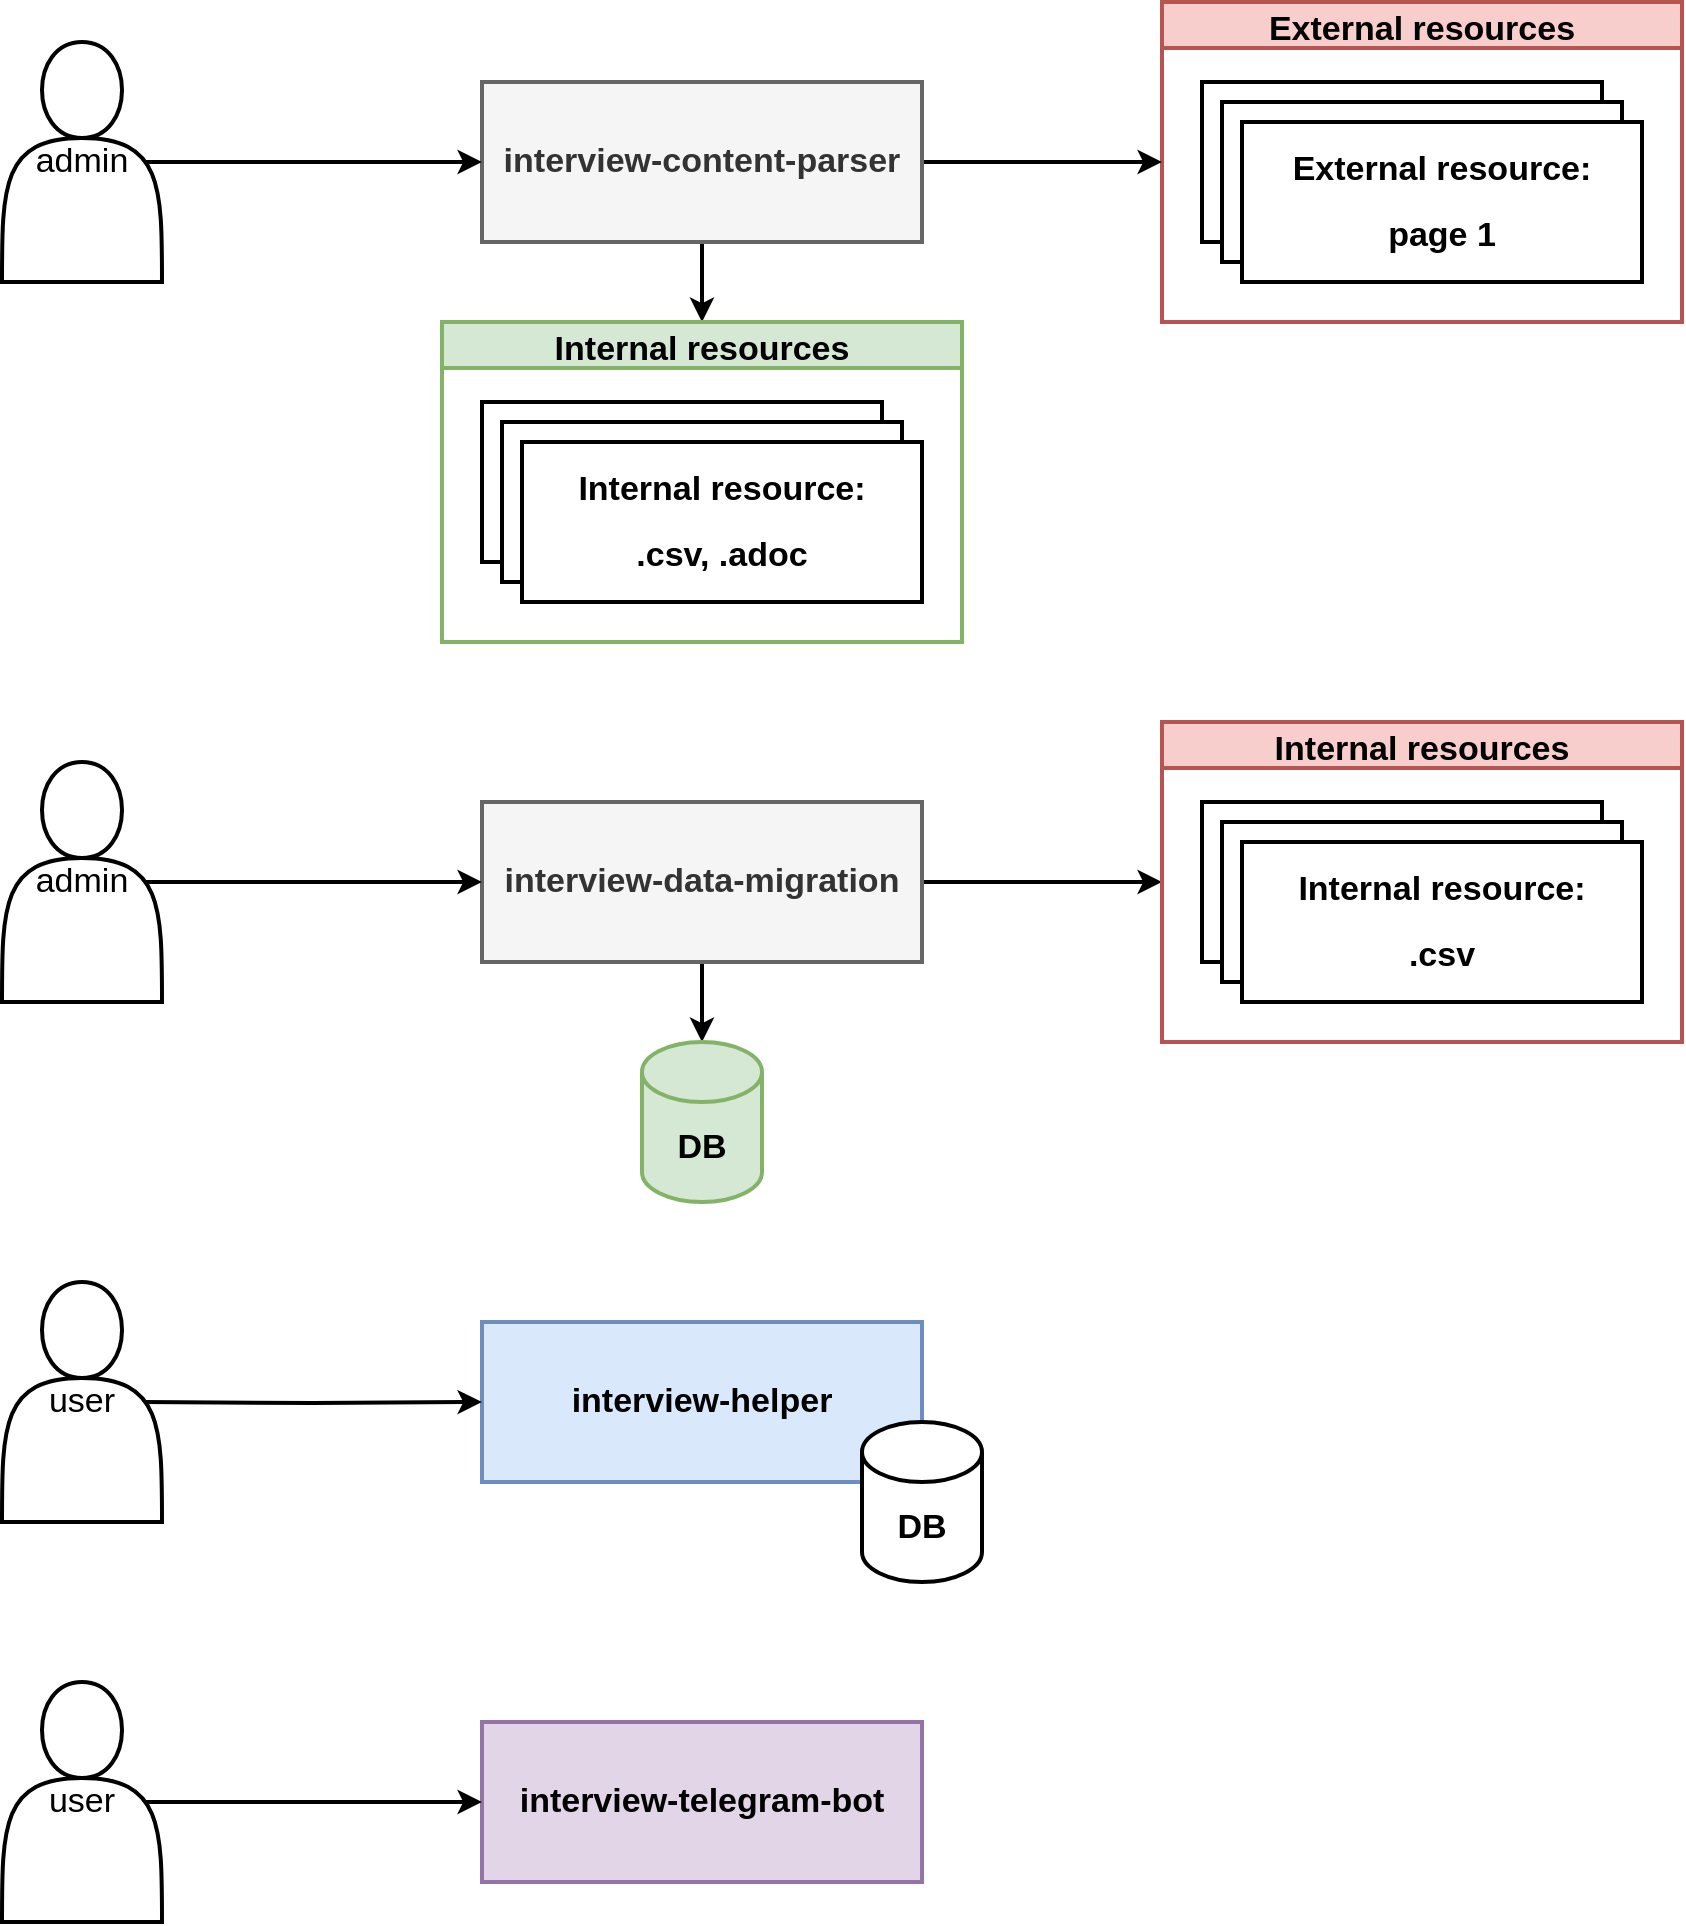 <mxfile version="15.5.4" type="embed" pages="2"><diagram id="S3GhHxyuLjVFzFILbFPm" name="current"><mxGraphModel dx="898" dy="750" grid="1" gridSize="10" guides="1" tooltips="1" connect="1" arrows="1" fold="1" page="1" pageScale="1" pageWidth="850" pageHeight="1100" math="0" shadow="0"><root><mxCell id="0"/><mxCell id="1" parent="0"/><mxCell id="6sqd208aEAm2AJhOtNgs-43" value="External resources" style="swimlane;strokeWidth=2;fontSize=17;fillColor=#f8cecc;strokeColor=#b85450;" parent="1" vertex="1"><mxGeometry x="620" y="40" width="260" height="160" as="geometry"/></mxCell><mxCell id="6sqd208aEAm2AJhOtNgs-44" value="&lt;p&gt;&lt;font style=&quot;font-size: 17px&quot;&gt;&lt;b&gt;External resource:&lt;/b&gt;&lt;/font&gt;&lt;/p&gt;&lt;p&gt;&lt;font style=&quot;font-size: 17px&quot;&gt;&lt;b&gt;page 1&lt;/b&gt;&lt;/font&gt;&lt;/p&gt;" style="rounded=0;whiteSpace=wrap;html=1;strokeWidth=2;" parent="6sqd208aEAm2AJhOtNgs-43" vertex="1"><mxGeometry x="20" y="40" width="200" height="80" as="geometry"/></mxCell><mxCell id="6sqd208aEAm2AJhOtNgs-45" value="&lt;p&gt;&lt;font style=&quot;font-size: 17px&quot;&gt;&lt;b&gt;External resource:&lt;/b&gt;&lt;/font&gt;&lt;/p&gt;&lt;p&gt;&lt;font style=&quot;font-size: 17px&quot;&gt;&lt;b&gt;page 1&lt;/b&gt;&lt;/font&gt;&lt;/p&gt;" style="rounded=0;whiteSpace=wrap;html=1;strokeWidth=2;" parent="1" vertex="1"><mxGeometry x="650" y="90" width="200" height="80" as="geometry"/></mxCell><mxCell id="6sqd208aEAm2AJhOtNgs-46" value="&lt;p&gt;&lt;font style=&quot;font-size: 17px&quot;&gt;&lt;b&gt;External resource:&lt;/b&gt;&lt;/font&gt;&lt;/p&gt;&lt;p&gt;&lt;font style=&quot;font-size: 17px&quot;&gt;&lt;b&gt;page 1&lt;/b&gt;&lt;/font&gt;&lt;/p&gt;" style="rounded=0;whiteSpace=wrap;html=1;strokeWidth=2;" parent="1" vertex="1"><mxGeometry x="660" y="100" width="200" height="80" as="geometry"/></mxCell><mxCell id="6sqd208aEAm2AJhOtNgs-52" style="edgeStyle=orthogonalEdgeStyle;rounded=0;orthogonalLoop=1;jettySize=auto;html=1;exitX=1;exitY=0.5;exitDx=0;exitDy=0;entryX=0;entryY=0.5;entryDx=0;entryDy=0;strokeWidth=2;" parent="1" source="6sqd208aEAm2AJhOtNgs-47" target="6sqd208aEAm2AJhOtNgs-43" edge="1"><mxGeometry relative="1" as="geometry"/></mxCell><mxCell id="6sqd208aEAm2AJhOtNgs-53" style="edgeStyle=orthogonalEdgeStyle;rounded=0;orthogonalLoop=1;jettySize=auto;html=1;exitX=0.5;exitY=1;exitDx=0;exitDy=0;strokeWidth=2;" parent="1" source="6sqd208aEAm2AJhOtNgs-47" edge="1"><mxGeometry relative="1" as="geometry"><mxPoint x="390" y="200" as="targetPoint"/></mxGeometry></mxCell><mxCell id="6sqd208aEAm2AJhOtNgs-47" value="&lt;p&gt;&lt;span style=&quot;font-size: 17px&quot;&gt;&lt;b&gt;interview-content-parser&lt;/b&gt;&lt;/span&gt;&lt;/p&gt;" style="rounded=0;whiteSpace=wrap;html=1;strokeWidth=2;fillColor=#f5f5f5;fontColor=#333333;strokeColor=#666666;" parent="1" vertex="1"><mxGeometry x="280" y="80" width="220" height="80" as="geometry"/></mxCell><mxCell id="6sqd208aEAm2AJhOtNgs-49" style="edgeStyle=orthogonalEdgeStyle;rounded=0;orthogonalLoop=1;jettySize=auto;html=1;exitX=0.9;exitY=0.5;exitDx=0;exitDy=0;entryX=0;entryY=0.5;entryDx=0;entryDy=0;strokeWidth=2;exitPerimeter=0;" parent="1" source="6sqd208aEAm2AJhOtNgs-48" target="6sqd208aEAm2AJhOtNgs-47" edge="1"><mxGeometry relative="1" as="geometry"/></mxCell><mxCell id="6sqd208aEAm2AJhOtNgs-48" value="admin" style="shape=actor;whiteSpace=wrap;html=1;fontSize=17;strokeWidth=2;" parent="1" vertex="1"><mxGeometry x="40" y="60" width="80" height="120" as="geometry"/></mxCell><mxCell id="6sqd208aEAm2AJhOtNgs-56" value="Internal resources" style="swimlane;strokeWidth=2;fontSize=17;fillColor=#d5e8d4;strokeColor=#82b366;" parent="1" vertex="1"><mxGeometry x="260" y="200" width="260" height="160" as="geometry"/></mxCell><mxCell id="6sqd208aEAm2AJhOtNgs-57" value="&lt;p&gt;&lt;font style=&quot;font-size: 17px&quot;&gt;&lt;b&gt;External resource:&lt;/b&gt;&lt;/font&gt;&lt;/p&gt;&lt;p&gt;&lt;font style=&quot;font-size: 17px&quot;&gt;&lt;b&gt;page 1&lt;/b&gt;&lt;/font&gt;&lt;/p&gt;" style="rounded=0;whiteSpace=wrap;html=1;strokeWidth=2;" parent="6sqd208aEAm2AJhOtNgs-56" vertex="1"><mxGeometry x="20" y="40" width="200" height="80" as="geometry"/></mxCell><mxCell id="6sqd208aEAm2AJhOtNgs-58" value="&lt;p&gt;&lt;font style=&quot;font-size: 17px&quot;&gt;&lt;b&gt;External resource:&lt;/b&gt;&lt;/font&gt;&lt;/p&gt;&lt;p&gt;&lt;font style=&quot;font-size: 17px&quot;&gt;&lt;b&gt;page 1&lt;/b&gt;&lt;/font&gt;&lt;/p&gt;" style="rounded=0;whiteSpace=wrap;html=1;strokeWidth=2;" parent="6sqd208aEAm2AJhOtNgs-56" vertex="1"><mxGeometry x="30" y="50" width="200" height="80" as="geometry"/></mxCell><mxCell id="6sqd208aEAm2AJhOtNgs-59" value="&lt;p&gt;&lt;font style=&quot;font-size: 17px&quot;&gt;&lt;b&gt;Internal resource:&lt;/b&gt;&lt;/font&gt;&lt;/p&gt;&lt;p&gt;&lt;span style=&quot;font-size: 17px;&quot;&gt;&lt;b&gt;.csv, .adoc&lt;/b&gt;&lt;/span&gt;&lt;/p&gt;" style="rounded=0;whiteSpace=wrap;html=1;strokeWidth=2;" parent="6sqd208aEAm2AJhOtNgs-56" vertex="1"><mxGeometry x="40" y="60" width="200" height="80" as="geometry"/></mxCell><mxCell id="6sqd208aEAm2AJhOtNgs-64" style="edgeStyle=orthogonalEdgeStyle;rounded=0;orthogonalLoop=1;jettySize=auto;html=1;exitX=1;exitY=0.5;exitDx=0;exitDy=0;entryX=0;entryY=0.5;entryDx=0;entryDy=0;strokeWidth=2;" parent="1" source="6sqd208aEAm2AJhOtNgs-66" edge="1"><mxGeometry relative="1" as="geometry"><mxPoint x="620" y="480" as="targetPoint"/></mxGeometry></mxCell><mxCell id="6sqd208aEAm2AJhOtNgs-65" style="edgeStyle=orthogonalEdgeStyle;rounded=0;orthogonalLoop=1;jettySize=auto;html=1;exitX=0.5;exitY=1;exitDx=0;exitDy=0;strokeWidth=2;" parent="1" source="6sqd208aEAm2AJhOtNgs-66" edge="1"><mxGeometry relative="1" as="geometry"><mxPoint x="390" y="560" as="targetPoint"/></mxGeometry></mxCell><mxCell id="6sqd208aEAm2AJhOtNgs-66" value="&lt;span style=&quot;font-size: 17px;&quot;&gt;&lt;b&gt;interview-data-migration&lt;/b&gt;&lt;/span&gt;&lt;span style=&quot;font-size: 17px;&quot;&gt;&lt;b&gt;&lt;br&gt;&lt;/b&gt;&lt;/span&gt;" style="rounded=0;whiteSpace=wrap;html=1;strokeWidth=2;fillColor=#f5f5f5;fontColor=#333333;strokeColor=#666666;" parent="1" vertex="1"><mxGeometry x="280" y="440" width="220" height="80" as="geometry"/></mxCell><mxCell id="6sqd208aEAm2AJhOtNgs-68" value="admin" style="shape=actor;whiteSpace=wrap;html=1;fontSize=17;strokeWidth=2;" parent="1" vertex="1"><mxGeometry x="40" y="420" width="80" height="120" as="geometry"/></mxCell><mxCell id="6sqd208aEAm2AJhOtNgs-69" value="Internal resources" style="swimlane;strokeWidth=2;fontSize=17;fillColor=#f8cecc;strokeColor=#b85450;" parent="1" vertex="1"><mxGeometry x="620" y="400" width="260" height="160" as="geometry"/></mxCell><mxCell id="6sqd208aEAm2AJhOtNgs-70" value="&lt;p&gt;&lt;font style=&quot;font-size: 17px&quot;&gt;&lt;b&gt;External resource:&lt;/b&gt;&lt;/font&gt;&lt;/p&gt;&lt;p&gt;&lt;font style=&quot;font-size: 17px&quot;&gt;&lt;b&gt;page 1&lt;/b&gt;&lt;/font&gt;&lt;/p&gt;" style="rounded=0;whiteSpace=wrap;html=1;strokeWidth=2;" parent="6sqd208aEAm2AJhOtNgs-69" vertex="1"><mxGeometry x="20" y="40" width="200" height="80" as="geometry"/></mxCell><mxCell id="6sqd208aEAm2AJhOtNgs-71" value="&lt;p&gt;&lt;font style=&quot;font-size: 17px&quot;&gt;&lt;b&gt;External resource:&lt;/b&gt;&lt;/font&gt;&lt;/p&gt;&lt;p&gt;&lt;font style=&quot;font-size: 17px&quot;&gt;&lt;b&gt;page 1&lt;/b&gt;&lt;/font&gt;&lt;/p&gt;" style="rounded=0;whiteSpace=wrap;html=1;strokeWidth=2;" parent="6sqd208aEAm2AJhOtNgs-69" vertex="1"><mxGeometry x="30" y="50" width="200" height="80" as="geometry"/></mxCell><mxCell id="6sqd208aEAm2AJhOtNgs-72" value="&lt;p&gt;&lt;font style=&quot;font-size: 17px&quot;&gt;&lt;b&gt;Internal resource:&lt;/b&gt;&lt;/font&gt;&lt;/p&gt;&lt;p&gt;&lt;span style=&quot;font-size: 17px;&quot;&gt;&lt;b&gt;.csv&lt;/b&gt;&lt;/span&gt;&lt;/p&gt;" style="rounded=0;whiteSpace=wrap;html=1;strokeWidth=2;" parent="6sqd208aEAm2AJhOtNgs-69" vertex="1"><mxGeometry x="40" y="60" width="200" height="80" as="geometry"/></mxCell><mxCell id="6sqd208aEAm2AJhOtNgs-73" value="&lt;b&gt;DB&lt;/b&gt;" style="shape=cylinder3;whiteSpace=wrap;html=1;boundedLbl=1;backgroundOutline=1;size=15;fontSize=17;strokeWidth=2;fillColor=#d5e8d4;strokeColor=#82b366;" parent="1" vertex="1"><mxGeometry x="360" y="560" width="60" height="80" as="geometry"/></mxCell><mxCell id="6sqd208aEAm2AJhOtNgs-76" value="&lt;span style=&quot;font-size: 17px;&quot;&gt;&lt;b&gt;interview-helper&lt;/b&gt;&lt;/span&gt;&lt;span style=&quot;font-size: 17px;&quot;&gt;&lt;b&gt;&lt;br&gt;&lt;/b&gt;&lt;/span&gt;" style="rounded=0;whiteSpace=wrap;html=1;strokeWidth=2;fillColor=#dae8fc;strokeColor=#6c8ebf;" parent="1" vertex="1"><mxGeometry x="280" y="700" width="220" height="80" as="geometry"/></mxCell><mxCell id="6sqd208aEAm2AJhOtNgs-77" style="edgeStyle=orthogonalEdgeStyle;rounded=0;orthogonalLoop=1;jettySize=auto;html=1;exitX=0.9;exitY=0.5;exitDx=0;exitDy=0;entryX=0;entryY=0.5;entryDx=0;entryDy=0;strokeWidth=2;exitPerimeter=0;" parent="1" source="6sqd208aEAm2AJhOtNgs-68" target="6sqd208aEAm2AJhOtNgs-66" edge="1"><mxGeometry relative="1" as="geometry"/></mxCell><mxCell id="6sqd208aEAm2AJhOtNgs-104" style="edgeStyle=orthogonalEdgeStyle;rounded=0;orthogonalLoop=1;jettySize=auto;html=1;entryX=0;entryY=0.5;entryDx=0;entryDy=0;strokeWidth=2;" parent="1" target="6sqd208aEAm2AJhOtNgs-76" edge="1"><mxGeometry relative="1" as="geometry"><mxPoint x="110" y="740" as="sourcePoint"/></mxGeometry></mxCell><mxCell id="6sqd208aEAm2AJhOtNgs-78" value="user" style="shape=actor;whiteSpace=wrap;html=1;fontSize=17;strokeWidth=2;" parent="1" vertex="1"><mxGeometry x="40" y="680" width="80" height="120" as="geometry"/></mxCell><mxCell id="6sqd208aEAm2AJhOtNgs-83" value="&lt;b&gt;DB&lt;/b&gt;" style="shape=cylinder3;whiteSpace=wrap;html=1;boundedLbl=1;backgroundOutline=1;size=15;fontSize=17;strokeWidth=2;" parent="1" vertex="1"><mxGeometry x="470" y="750" width="60" height="80" as="geometry"/></mxCell><mxCell id="6sqd208aEAm2AJhOtNgs-100" value="&lt;span style=&quot;font-size: 17px;&quot;&gt;&lt;b&gt;interview-telegram-bot&lt;/b&gt;&lt;/span&gt;" style="rounded=0;whiteSpace=wrap;html=1;strokeWidth=2;fillColor=#e1d5e7;strokeColor=#9673a6;" parent="1" vertex="1"><mxGeometry x="280" y="900" width="220" height="80" as="geometry"/></mxCell><mxCell id="6sqd208aEAm2AJhOtNgs-101" value="user" style="shape=actor;whiteSpace=wrap;html=1;fontSize=17;strokeWidth=2;" parent="1" vertex="1"><mxGeometry x="40" y="880" width="80" height="120" as="geometry"/></mxCell><mxCell id="6sqd208aEAm2AJhOtNgs-103" style="edgeStyle=orthogonalEdgeStyle;rounded=0;orthogonalLoop=1;jettySize=auto;html=1;exitX=0.9;exitY=0.5;exitDx=0;exitDy=0;entryX=0;entryY=0.5;entryDx=0;entryDy=0;strokeWidth=2;exitPerimeter=0;" parent="1" source="6sqd208aEAm2AJhOtNgs-101" target="6sqd208aEAm2AJhOtNgs-100" edge="1"><mxGeometry relative="1" as="geometry"/></mxCell></root></mxGraphModel></diagram><diagram name="future" id="bwKxxpGNUVHhIjONayEd"><mxGraphModel dx="898" dy="406" grid="1" gridSize="10" guides="1" tooltips="1" connect="1" arrows="1" fold="1" page="1" pageScale="1" pageWidth="850" pageHeight="1100" math="0" shadow="0"><root><mxCell id="fYQJ-SwcIMSNfxXUZHLS-0"/><mxCell id="fYQJ-SwcIMSNfxXUZHLS-1" parent="fYQJ-SwcIMSNfxXUZHLS-0"/><mxCell id="fYQJ-SwcIMSNfxXUZHLS-29" value="&lt;span style=&quot;font-size: 17px;&quot;&gt;&lt;b&gt;interview-helper-api&lt;/b&gt;&lt;/span&gt;&lt;span style=&quot;font-size: 17px;&quot;&gt;&lt;b&gt;&lt;br&gt;&lt;/b&gt;&lt;/span&gt;" style="rounded=0;whiteSpace=wrap;html=1;strokeWidth=2;fillColor=#dae8fc;strokeColor=#6c8ebf;" vertex="1" parent="fYQJ-SwcIMSNfxXUZHLS-1"><mxGeometry x="680" y="90" width="220" height="80" as="geometry"/></mxCell><mxCell id="fYQJ-SwcIMSNfxXUZHLS-30" style="edgeStyle=orthogonalEdgeStyle;rounded=0;orthogonalLoop=1;jettySize=auto;html=1;exitX=0.9;exitY=0.5;exitDx=0;exitDy=0;exitPerimeter=0;entryX=0;entryY=0.5;entryDx=0;entryDy=0;strokeWidth=2;" edge="1" parent="fYQJ-SwcIMSNfxXUZHLS-1" source="fYQJ-SwcIMSNfxXUZHLS-32" target="fYQJ-SwcIMSNfxXUZHLS-40"><mxGeometry relative="1" as="geometry"/></mxCell><mxCell id="fYQJ-SwcIMSNfxXUZHLS-31" style="edgeStyle=orthogonalEdgeStyle;rounded=0;orthogonalLoop=1;jettySize=auto;html=1;exitX=0.9;exitY=0.5;exitDx=0;exitDy=0;exitPerimeter=0;entryX=0;entryY=0.5;entryDx=0;entryDy=0;strokeWidth=2;" edge="1" parent="fYQJ-SwcIMSNfxXUZHLS-1" source="fYQJ-SwcIMSNfxXUZHLS-32" target="fYQJ-SwcIMSNfxXUZHLS-41"><mxGeometry relative="1" as="geometry"/></mxCell><mxCell id="fYQJ-SwcIMSNfxXUZHLS-32" value="user" style="shape=actor;whiteSpace=wrap;html=1;fontSize=17;strokeWidth=2;" vertex="1" parent="fYQJ-SwcIMSNfxXUZHLS-1"><mxGeometry x="40" y="70" width="80" height="120" as="geometry"/></mxCell><mxCell id="fYQJ-SwcIMSNfxXUZHLS-33" value="&lt;b&gt;DB&lt;/b&gt;" style="shape=cylinder3;whiteSpace=wrap;html=1;boundedLbl=1;backgroundOutline=1;size=15;fontSize=17;strokeWidth=2;" vertex="1" parent="fYQJ-SwcIMSNfxXUZHLS-1"><mxGeometry x="870" y="140" width="60" height="80" as="geometry"/></mxCell><mxCell id="fYQJ-SwcIMSNfxXUZHLS-34" value="" style="rounded=0;orthogonalLoop=1;jettySize=auto;html=1;endArrow=halfCircle;endFill=0;endSize=6;strokeWidth=2;sketch=0;fontFamily=Helvetica;fontSize=17;edgeStyle=orthogonalEdgeStyle;exitX=1;exitY=0.5;exitDx=0;exitDy=0;" edge="1" parent="fYQJ-SwcIMSNfxXUZHLS-1" source="fYQJ-SwcIMSNfxXUZHLS-40" target="fYQJ-SwcIMSNfxXUZHLS-36"><mxGeometry relative="1" as="geometry"><mxPoint x="512.0" y="160" as="sourcePoint"/><mxPoint x="580" y="140" as="targetPoint"/><Array as="points"><mxPoint x="550" y="80"/><mxPoint x="550" y="110"/></Array></mxGeometry></mxCell><mxCell id="fYQJ-SwcIMSNfxXUZHLS-35" value="" style="rounded=0;orthogonalLoop=1;jettySize=auto;html=1;endArrow=none;endFill=0;sketch=0;sourcePerimeterSpacing=0;targetPerimeterSpacing=0;fontFamily=Helvetica;fontSize=17;strokeWidth=2;edgeStyle=orthogonalEdgeStyle;exitX=0;exitY=0.25;exitDx=0;exitDy=0;" edge="1" parent="fYQJ-SwcIMSNfxXUZHLS-1" source="fYQJ-SwcIMSNfxXUZHLS-29" target="fYQJ-SwcIMSNfxXUZHLS-36"><mxGeometry relative="1" as="geometry"><mxPoint x="680" y="130" as="sourcePoint"/><mxPoint x="620" y="110" as="targetPoint"/><Array as="points"/></mxGeometry></mxCell><mxCell id="fYQJ-SwcIMSNfxXUZHLS-36" value="" style="ellipse;whiteSpace=wrap;html=1;align=center;aspect=fixed;resizable=0;points=[];outlineConnect=0;sketch=0;fontFamily=Helvetica;fontSize=17;strokeWidth=2;" vertex="1" parent="fYQJ-SwcIMSNfxXUZHLS-1"><mxGeometry x="596" y="105" width="10" height="10" as="geometry"/></mxCell><mxCell id="fYQJ-SwcIMSNfxXUZHLS-40" value="&lt;span style=&quot;font-size: 17px;&quot;&gt;&lt;b&gt;interview-helper-web&lt;/b&gt;&lt;/span&gt;&lt;span style=&quot;font-size: 17px;&quot;&gt;&lt;b&gt;&lt;br&gt;&lt;/b&gt;&lt;/span&gt;" style="rounded=0;whiteSpace=wrap;html=1;strokeWidth=2;fillColor=#dae8fc;strokeColor=#6c8ebf;" vertex="1" parent="fYQJ-SwcIMSNfxXUZHLS-1"><mxGeometry x="280" y="40" width="220" height="80" as="geometry"/></mxCell><mxCell id="fYQJ-SwcIMSNfxXUZHLS-41" value="&lt;span style=&quot;font-size: 17px;&quot;&gt;&lt;b&gt;interview-helper-bot-telegram&lt;/b&gt;&lt;/span&gt;&lt;span style=&quot;font-size: 17px;&quot;&gt;&lt;b&gt;&lt;br&gt;&lt;/b&gt;&lt;/span&gt;" style="rounded=0;whiteSpace=wrap;html=1;strokeWidth=2;fillColor=#e1d5e7;strokeColor=#9673a6;" vertex="1" parent="fYQJ-SwcIMSNfxXUZHLS-1"><mxGeometry x="280" y="140" width="220" height="80" as="geometry"/></mxCell><mxCell id="fYQJ-SwcIMSNfxXUZHLS-42" value="" style="rounded=0;orthogonalLoop=1;jettySize=auto;html=1;endArrow=none;endFill=0;sketch=0;sourcePerimeterSpacing=0;targetPerimeterSpacing=0;fontFamily=Helvetica;fontSize=17;strokeWidth=2;edgeStyle=orthogonalEdgeStyle;exitX=0;exitY=0.25;exitDx=0;exitDy=0;" edge="1" parent="fYQJ-SwcIMSNfxXUZHLS-1" target="fYQJ-SwcIMSNfxXUZHLS-43"><mxGeometry relative="1" as="geometry"><mxPoint x="680" y="150" as="sourcePoint"/><mxPoint x="620" y="150" as="targetPoint"/><Array as="points"/></mxGeometry></mxCell><mxCell id="fYQJ-SwcIMSNfxXUZHLS-43" value="" style="ellipse;whiteSpace=wrap;html=1;align=center;aspect=fixed;resizable=0;points=[];outlineConnect=0;sketch=0;fontFamily=Helvetica;fontSize=17;strokeWidth=2;" vertex="1" parent="fYQJ-SwcIMSNfxXUZHLS-1"><mxGeometry x="596" y="145" width="10" height="10" as="geometry"/></mxCell><mxCell id="fYQJ-SwcIMSNfxXUZHLS-44" value="" style="rounded=0;orthogonalLoop=1;jettySize=auto;html=1;endArrow=halfCircle;endFill=0;endSize=6;strokeWidth=2;sketch=0;fontFamily=Helvetica;fontSize=17;edgeStyle=orthogonalEdgeStyle;exitX=1;exitY=0.5;exitDx=0;exitDy=0;" edge="1" parent="fYQJ-SwcIMSNfxXUZHLS-1" source="fYQJ-SwcIMSNfxXUZHLS-41" target="fYQJ-SwcIMSNfxXUZHLS-43"><mxGeometry relative="1" as="geometry"><mxPoint x="510" y="80" as="sourcePoint"/><mxPoint x="610" y="150" as="targetPoint"/><Array as="points"><mxPoint x="550" y="180"/><mxPoint x="550" y="150"/></Array></mxGeometry></mxCell></root></mxGraphModel></diagram></mxfile>